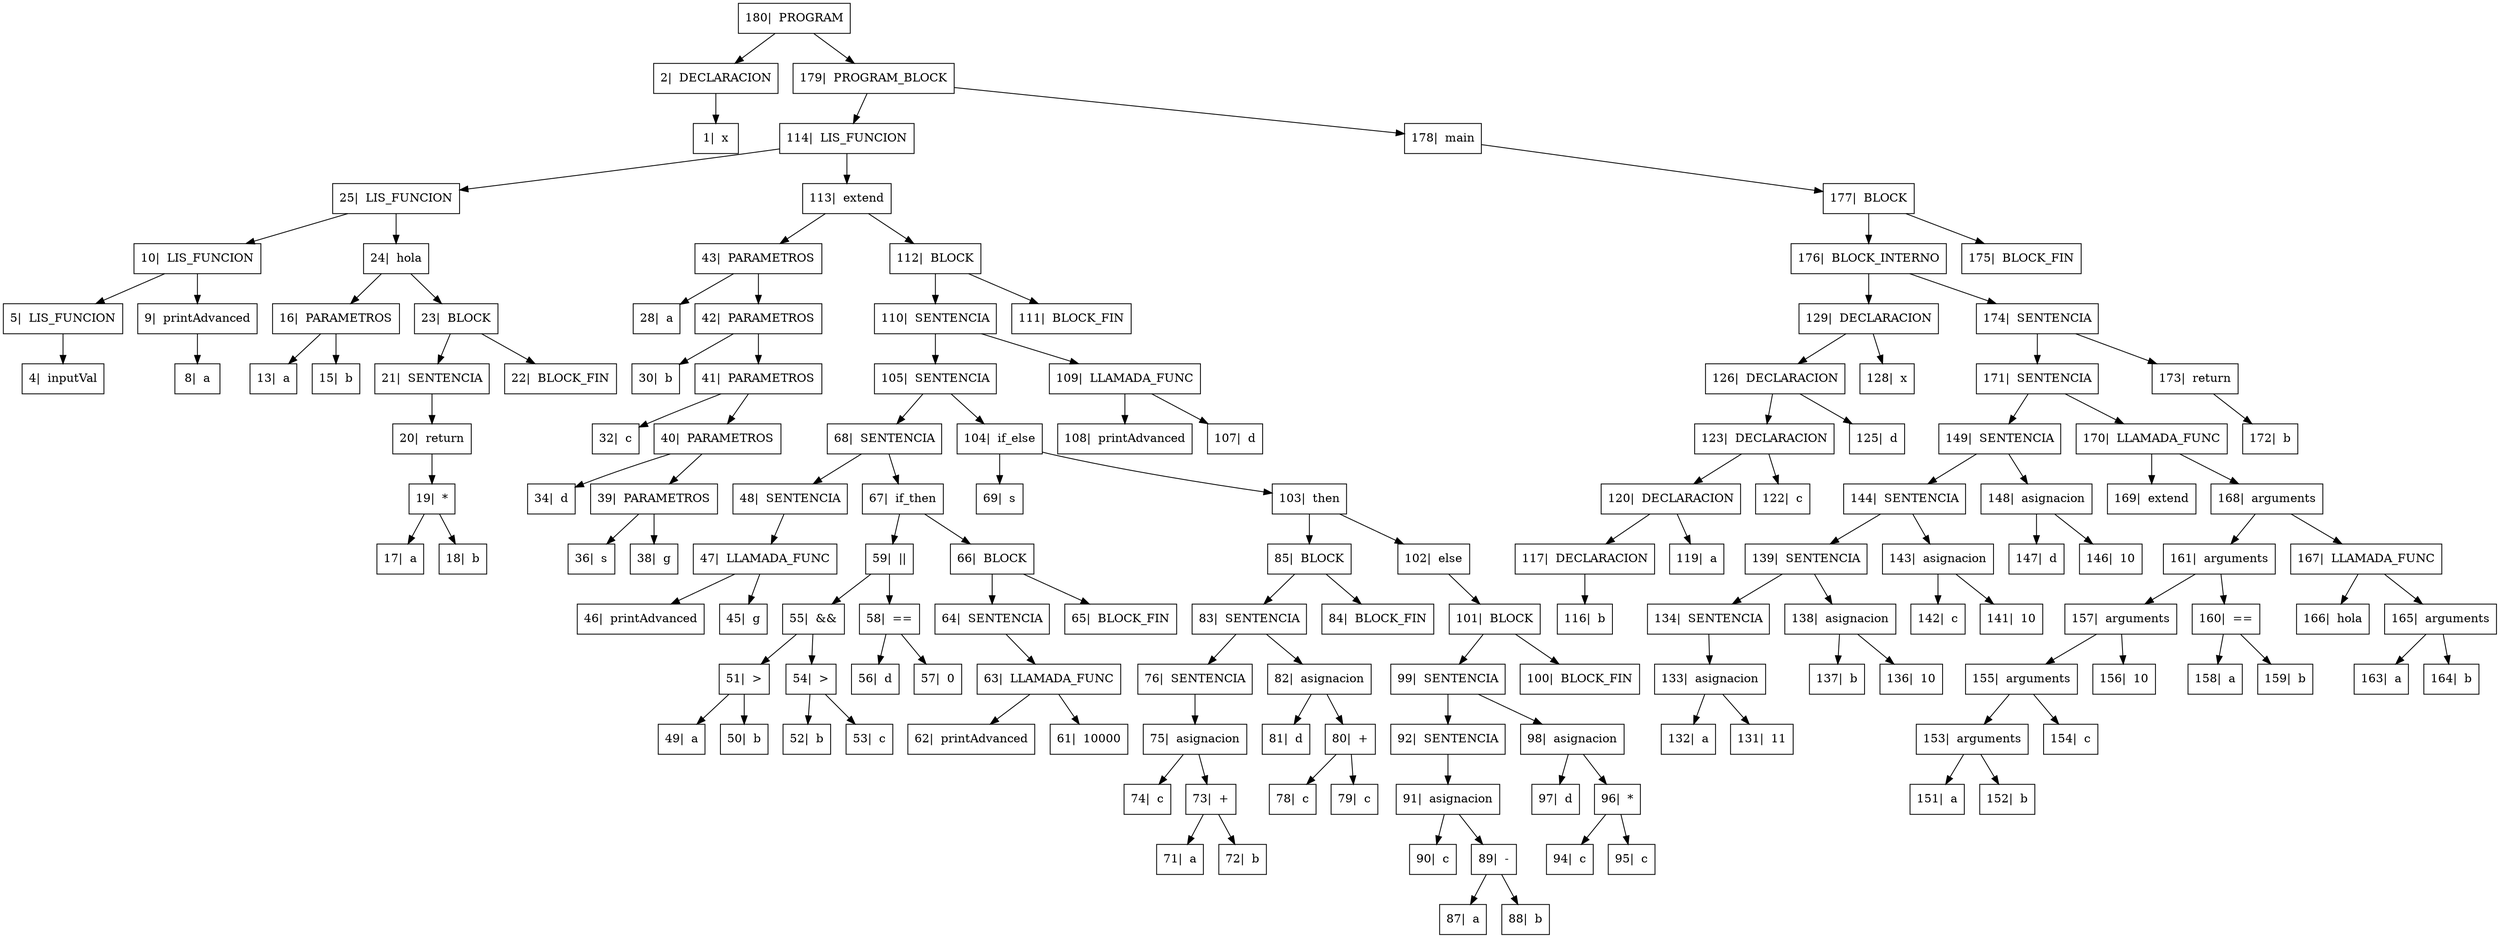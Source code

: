 digraph{

rankdir=TB;

node[shape=box];
"180|  PROGRAM" -> "2|  DECLARACION", "179|  PROGRAM_BLOCK";
"2|  DECLARACION" -> "1|  x" ;
"179|  PROGRAM_BLOCK" -> "114|  LIS_FUNCION", "178|  main";
"114|  LIS_FUNCION" -> "25|  LIS_FUNCION", "113|  extend";
"25|  LIS_FUNCION" -> "10|  LIS_FUNCION", "24|  hola";
"10|  LIS_FUNCION" -> "5|  LIS_FUNCION", "9|  printAdvanced";
"5|  LIS_FUNCION" -> "4|  inputVal" ;
"9|  printAdvanced" -> "8|  a" ;
"24|  hola" -> "16|  PARAMETROS", "23|  BLOCK";
"16|  PARAMETROS" -> "13|  a", "15|  b";
"23|  BLOCK" -> "21|  SENTENCIA", "22|  BLOCK_FIN";
"21|  SENTENCIA" -> "20|  return" ;
"20|  return" -> "19|  *" ;
"19|  *" -> "17|  a", "18|  b";
"113|  extend" -> "43|  PARAMETROS", "112|  BLOCK";
"43|  PARAMETROS" -> "28|  a", "42|  PARAMETROS";
"42|  PARAMETROS" -> "30|  b", "41|  PARAMETROS";
"41|  PARAMETROS" -> "32|  c", "40|  PARAMETROS";
"40|  PARAMETROS" -> "34|  d", "39|  PARAMETROS";
"39|  PARAMETROS" -> "36|  s", "38|  g";
"112|  BLOCK" -> "110|  SENTENCIA", "111|  BLOCK_FIN";
"110|  SENTENCIA" -> "105|  SENTENCIA", "109|  LLAMADA_FUNC";
"105|  SENTENCIA" -> "68|  SENTENCIA", "104|  if_else";
"68|  SENTENCIA" -> "48|  SENTENCIA", "67|  if_then";
"48|  SENTENCIA" -> "47|  LLAMADA_FUNC" ;
"47|  LLAMADA_FUNC" -> "46|  printAdvanced", "45|  g";
"67|  if_then" -> "59|  ||", "66|  BLOCK";
"59|  ||" -> "55|  &&", "58|  ==";
"55|  &&" -> "51|  >", "54|  >";
"51|  >" -> "49|  a", "50|  b";
"54|  >" -> "52|  b", "53|  c";
"58|  ==" -> "56|  d", "57|  0";
"66|  BLOCK" -> "64|  SENTENCIA", "65|  BLOCK_FIN";
"64|  SENTENCIA" -> "63|  LLAMADA_FUNC" ;
"63|  LLAMADA_FUNC" -> "62|  printAdvanced", "61|  10000";
"104|  if_else" -> "69|  s", "103|  then";
"103|  then" -> "85|  BLOCK", "102|  else";
"85|  BLOCK" -> "83|  SENTENCIA", "84|  BLOCK_FIN";
"83|  SENTENCIA" -> "76|  SENTENCIA", "82|  asignacion";
"76|  SENTENCIA" -> "75|  asignacion" ;
"75|  asignacion" -> "74|  c", "73|  +";
"73|  +" -> "71|  a", "72|  b";
"82|  asignacion" -> "81|  d", "80|  +";
"80|  +" -> "78|  c", "79|  c";
"102|  else" -> "101|  BLOCK" ;
"101|  BLOCK" -> "99|  SENTENCIA", "100|  BLOCK_FIN";
"99|  SENTENCIA" -> "92|  SENTENCIA", "98|  asignacion";
"92|  SENTENCIA" -> "91|  asignacion" ;
"91|  asignacion" -> "90|  c", "89|  -";
"89|  -" -> "87|  a", "88|  b";
"98|  asignacion" -> "97|  d", "96|  *";
"96|  *" -> "94|  c", "95|  c";
"109|  LLAMADA_FUNC" -> "108|  printAdvanced", "107|  d";
"178|  main" -> "177|  BLOCK" ;
"177|  BLOCK" -> "176|  BLOCK_INTERNO", "175|  BLOCK_FIN";
"176|  BLOCK_INTERNO" -> "129|  DECLARACION", "174|  SENTENCIA";
"129|  DECLARACION" -> "126|  DECLARACION", "128|  x";
"126|  DECLARACION" -> "123|  DECLARACION", "125|  d";
"123|  DECLARACION" -> "120|  DECLARACION", "122|  c";
"120|  DECLARACION" -> "117|  DECLARACION", "119|  a";
"117|  DECLARACION" -> "116|  b" ;
"174|  SENTENCIA" -> "171|  SENTENCIA", "173|  return";
"171|  SENTENCIA" -> "149|  SENTENCIA", "170|  LLAMADA_FUNC";
"149|  SENTENCIA" -> "144|  SENTENCIA", "148|  asignacion";
"144|  SENTENCIA" -> "139|  SENTENCIA", "143|  asignacion";
"139|  SENTENCIA" -> "134|  SENTENCIA", "138|  asignacion";
"134|  SENTENCIA" -> "133|  asignacion" ;
"133|  asignacion" -> "132|  a", "131|  11";
"138|  asignacion" -> "137|  b", "136|  10";
"143|  asignacion" -> "142|  c", "141|  10";
"148|  asignacion" -> "147|  d", "146|  10";
"170|  LLAMADA_FUNC" -> "169|  extend", "168|  arguments";
"168|  arguments" -> "161|  arguments", "167|  LLAMADA_FUNC";
"161|  arguments" -> "157|  arguments", "160|  ==";
"157|  arguments" -> "155|  arguments", "156|  10";
"155|  arguments" -> "153|  arguments", "154|  c";
"153|  arguments" -> "151|  a", "152|  b";
"160|  ==" -> "158|  a", "159|  b";
"167|  LLAMADA_FUNC" -> "166|  hola", "165|  arguments";
"165|  arguments" -> "163|  a", "164|  b";
"173|  return" -> "172|  b" ;
}
